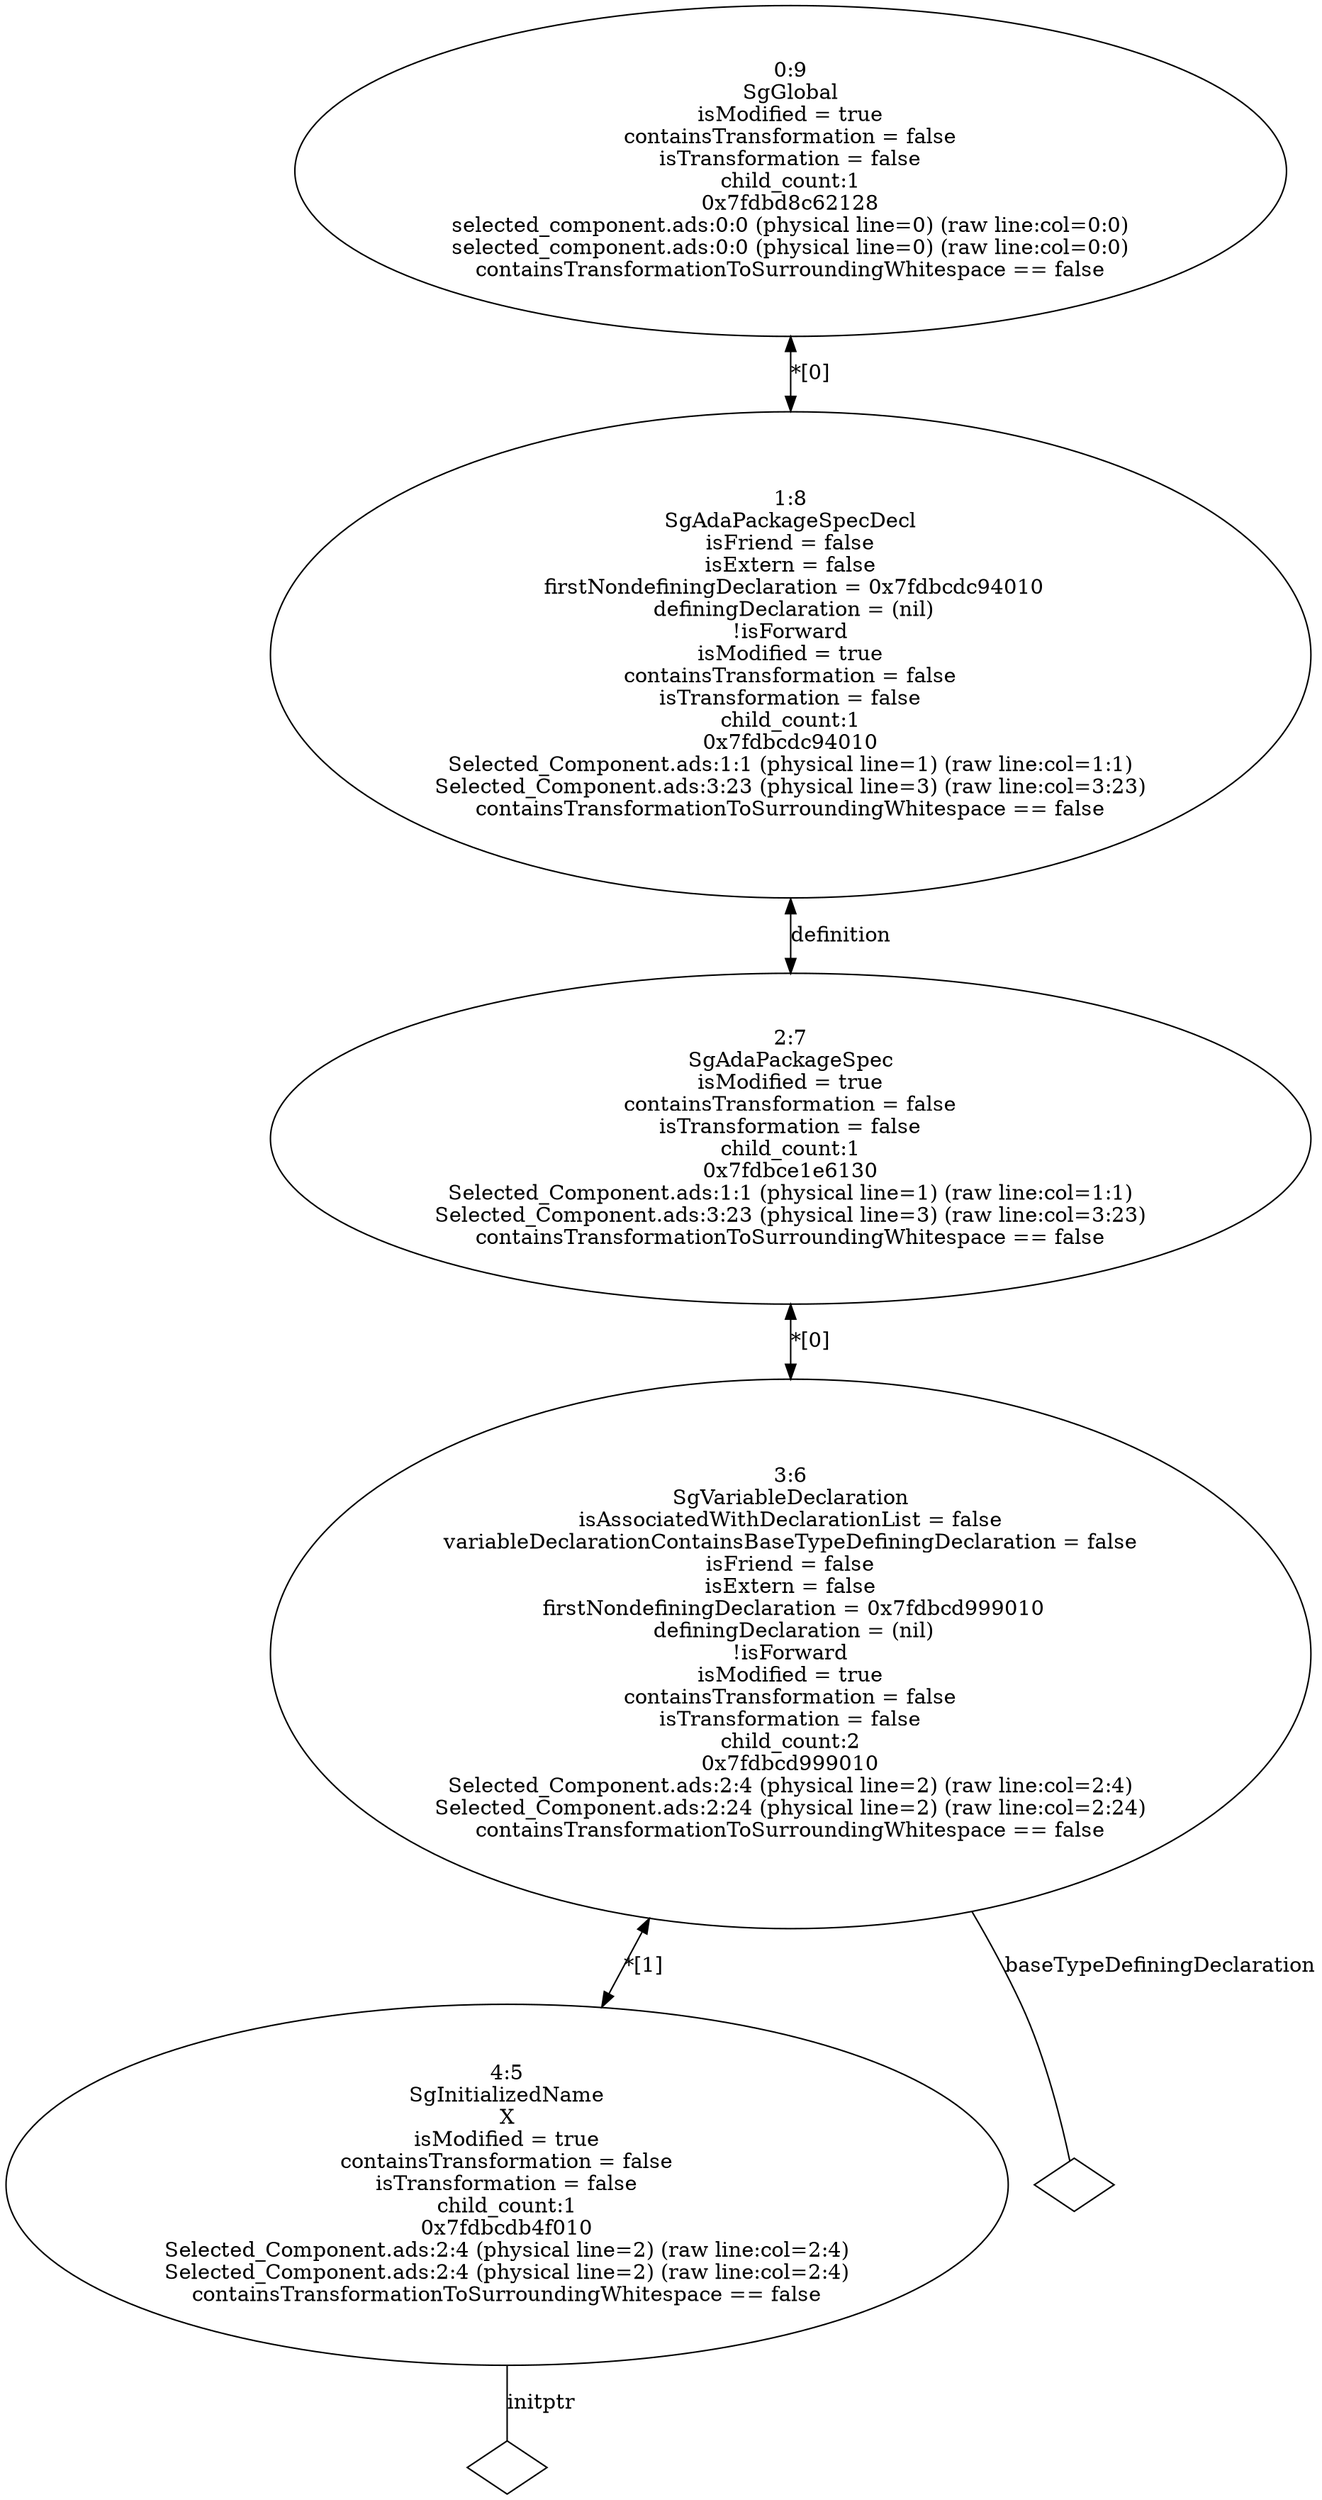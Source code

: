 digraph "G./selected_component_rose.dot" {
"0x7fdbcdb4f010"[label="4:5\nSgInitializedName\nX\nisModified = true\ncontainsTransformation = false\nisTransformation = false\nchild_count:1\n0x7fdbcdb4f010\nSelected_Component.ads:2:4 (physical line=2) (raw line:col=2:4)\nSelected_Component.ads:2:4 (physical line=2) (raw line:col=2:4)\ncontainsTransformationToSurroundingWhitespace == false\n" ];
"0x7fdbcdb4f010" -> "0x7fdbcdb4f010__initptr__null"[label="initptr" dir=none ];
"0x7fdbcdb4f010__initptr__null"[label="" shape=diamond ];
"0x7fdbcd999010"[label="3:6\nSgVariableDeclaration\n isAssociatedWithDeclarationList = false \n variableDeclarationContainsBaseTypeDefiningDeclaration = false \n isFriend = false \n isExtern = false \n firstNondefiningDeclaration = 0x7fdbcd999010\n definingDeclaration = (nil)\n!isForward\nisModified = true\ncontainsTransformation = false\nisTransformation = false\nchild_count:2\n0x7fdbcd999010\nSelected_Component.ads:2:4 (physical line=2) (raw line:col=2:4)\nSelected_Component.ads:2:24 (physical line=2) (raw line:col=2:24)\ncontainsTransformationToSurroundingWhitespace == false\n" ];
"0x7fdbcd999010" -> "0x7fdbcd999010__baseTypeDefiningDeclaration__null"[label="baseTypeDefiningDeclaration" dir=none ];
"0x7fdbcd999010__baseTypeDefiningDeclaration__null"[label="" shape=diamond ];
"0x7fdbcd999010" -> "0x7fdbcdb4f010"[label="*[1]" dir=both ];
"0x7fdbce1e6130"[label="2:7\nSgAdaPackageSpec\nisModified = true\ncontainsTransformation = false\nisTransformation = false\nchild_count:1\n0x7fdbce1e6130\nSelected_Component.ads:1:1 (physical line=1) (raw line:col=1:1)\nSelected_Component.ads:3:23 (physical line=3) (raw line:col=3:23)\ncontainsTransformationToSurroundingWhitespace == false\n" ];
"0x7fdbce1e6130" -> "0x7fdbcd999010"[label="*[0]" dir=both ];
"0x7fdbcdc94010"[label="1:8\nSgAdaPackageSpecDecl\n isFriend = false \n isExtern = false \n firstNondefiningDeclaration = 0x7fdbcdc94010\n definingDeclaration = (nil)\n!isForward\nisModified = true\ncontainsTransformation = false\nisTransformation = false\nchild_count:1\n0x7fdbcdc94010\nSelected_Component.ads:1:1 (physical line=1) (raw line:col=1:1)\nSelected_Component.ads:3:23 (physical line=3) (raw line:col=3:23)\ncontainsTransformationToSurroundingWhitespace == false\n" ];
"0x7fdbcdc94010" -> "0x7fdbce1e6130"[label="definition" dir=both ];
"0x7fdbd8c62128"[label="0:9\nSgGlobal\nisModified = true\ncontainsTransformation = false\nisTransformation = false\nchild_count:1\n0x7fdbd8c62128\nselected_component.ads:0:0 (physical line=0) (raw line:col=0:0)\nselected_component.ads:0:0 (physical line=0) (raw line:col=0:0)\ncontainsTransformationToSurroundingWhitespace == false\n" ];
"0x7fdbd8c62128" -> "0x7fdbcdc94010"[label="*[0]" dir=both ];
}
